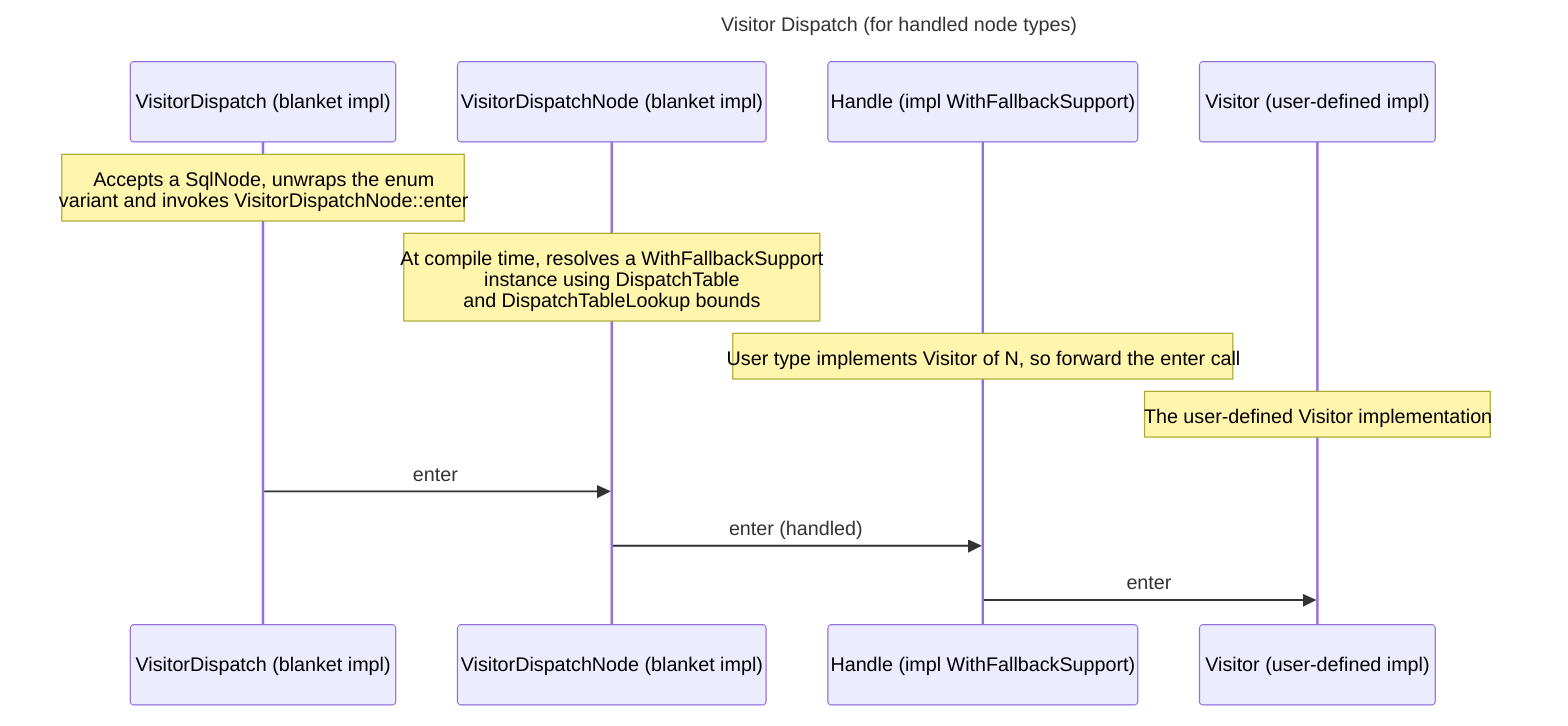 ---
title: Visitor Dispatch (for handled node types)
---
sequenceDiagram
    participant A as VisitorDispatch (blanket impl)
    participant B as VisitorDispatchNode (blanket impl)
    participant C as Handle (impl WithFallbackSupport)
    participant D as Visitor (user-defined impl)

    Note over A: Accepts a SqlNode, unwraps the enum<br/>variant and invokes VisitorDispatchNode::enter
    Note over B: At compile time, resolves a WithFallbackSupport<br/>instance using DispatchTable<br/>and DispatchTableLookup bounds
    Note over C: User type implements Visitor of N, so forward the enter call
    Note over D: The user-defined Visitor implementation

    A->>B: enter
    B->>C: enter (handled)
    C->>D: enter